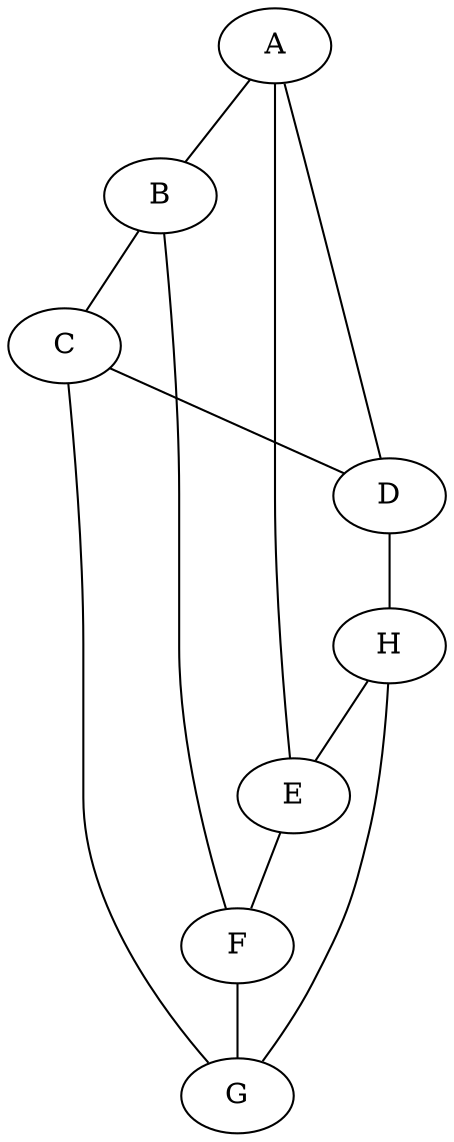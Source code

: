graph G3_LOOP{
    A--B;
    B--C;
    C--D;
    A--D;
    E--F;
    F--G;
    G--H;
    H--E;
    A--E;
    B--F;
    C--G;
    D--H;
}
